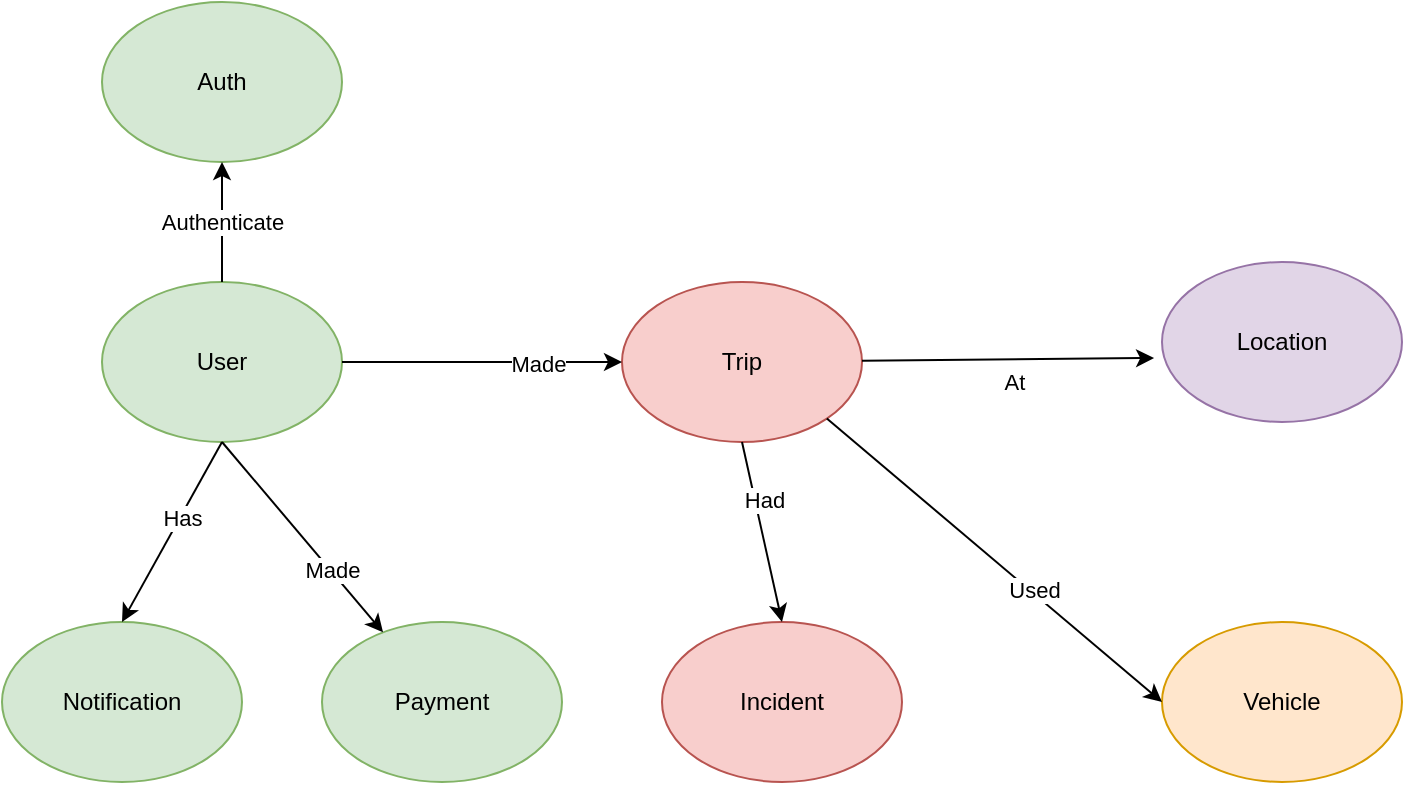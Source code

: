 <mxfile version="15.9.6" type="device"><diagram id="RUy2VtIboCnIaTiB6lHY" name="Page-1"><mxGraphModel dx="1422" dy="1931" grid="1" gridSize="10" guides="1" tooltips="1" connect="1" arrows="1" fold="1" page="1" pageScale="1" pageWidth="827" pageHeight="1169" math="0" shadow="0"><root><mxCell id="0"/><mxCell id="1" parent="0"/><mxCell id="Dcqkza0QBcPoN298Nycy-1" value="Trip" style="ellipse;whiteSpace=wrap;html=1;fillColor=#f8cecc;strokeColor=#b85450;" vertex="1" parent="1"><mxGeometry x="320" y="90" width="120" height="80" as="geometry"/></mxCell><mxCell id="Dcqkza0QBcPoN298Nycy-2" value="User" style="ellipse;whiteSpace=wrap;html=1;fillColor=#d5e8d4;strokeColor=#82b366;" vertex="1" parent="1"><mxGeometry x="60" y="90" width="120" height="80" as="geometry"/></mxCell><mxCell id="Dcqkza0QBcPoN298Nycy-3" value="Location" style="ellipse;whiteSpace=wrap;html=1;fillColor=#e1d5e7;strokeColor=#9673a6;" vertex="1" parent="1"><mxGeometry x="590" y="80" width="120" height="80" as="geometry"/></mxCell><mxCell id="Dcqkza0QBcPoN298Nycy-4" value="Vehicle" style="ellipse;whiteSpace=wrap;html=1;fillColor=#ffe6cc;strokeColor=#d79b00;" vertex="1" parent="1"><mxGeometry x="590" y="260" width="120" height="80" as="geometry"/></mxCell><mxCell id="Dcqkza0QBcPoN298Nycy-5" value="" style="endArrow=classic;html=1;rounded=0;exitX=1;exitY=1;exitDx=0;exitDy=0;entryX=0;entryY=0.5;entryDx=0;entryDy=0;" edge="1" parent="1" source="Dcqkza0QBcPoN298Nycy-1" target="Dcqkza0QBcPoN298Nycy-4"><mxGeometry width="50" height="50" relative="1" as="geometry"><mxPoint x="390" y="420" as="sourcePoint"/><mxPoint x="440" y="370" as="targetPoint"/></mxGeometry></mxCell><mxCell id="Dcqkza0QBcPoN298Nycy-9" value="Used" style="edgeLabel;html=1;align=center;verticalAlign=middle;resizable=0;points=[];" vertex="1" connectable="0" parent="Dcqkza0QBcPoN298Nycy-5"><mxGeometry x="0.219" y="2" relative="1" as="geometry"><mxPoint as="offset"/></mxGeometry></mxCell><mxCell id="Dcqkza0QBcPoN298Nycy-6" value="" style="endArrow=classic;html=1;rounded=0;entryX=-0.033;entryY=0.6;entryDx=0;entryDy=0;entryPerimeter=0;" edge="1" parent="1" source="Dcqkza0QBcPoN298Nycy-1" target="Dcqkza0QBcPoN298Nycy-3"><mxGeometry width="50" height="50" relative="1" as="geometry"><mxPoint x="390" y="420" as="sourcePoint"/><mxPoint x="440" y="370" as="targetPoint"/></mxGeometry></mxCell><mxCell id="Dcqkza0QBcPoN298Nycy-10" value="At" style="edgeLabel;html=1;align=center;verticalAlign=middle;resizable=0;points=[];" vertex="1" connectable="0" parent="Dcqkza0QBcPoN298Nycy-6"><mxGeometry x="0.501" y="-3" relative="1" as="geometry"><mxPoint x="-34" y="8" as="offset"/></mxGeometry></mxCell><mxCell id="Dcqkza0QBcPoN298Nycy-7" value="" style="endArrow=classic;html=1;rounded=0;exitX=1;exitY=0.5;exitDx=0;exitDy=0;entryX=0;entryY=0.5;entryDx=0;entryDy=0;" edge="1" parent="1" source="Dcqkza0QBcPoN298Nycy-2" target="Dcqkza0QBcPoN298Nycy-1"><mxGeometry width="50" height="50" relative="1" as="geometry"><mxPoint x="390" y="420" as="sourcePoint"/><mxPoint x="360" y="280" as="targetPoint"/></mxGeometry></mxCell><mxCell id="Dcqkza0QBcPoN298Nycy-8" value="Made" style="edgeLabel;html=1;align=center;verticalAlign=middle;resizable=0;points=[];" vertex="1" connectable="0" parent="Dcqkza0QBcPoN298Nycy-7"><mxGeometry x="0.4" y="-1" relative="1" as="geometry"><mxPoint as="offset"/></mxGeometry></mxCell><mxCell id="Dcqkza0QBcPoN298Nycy-11" value="Payment" style="ellipse;whiteSpace=wrap;html=1;fillColor=#d5e8d4;strokeColor=#82b366;" vertex="1" parent="1"><mxGeometry x="170" y="260" width="120" height="80" as="geometry"/></mxCell><mxCell id="Dcqkza0QBcPoN298Nycy-12" value="Auth" style="ellipse;whiteSpace=wrap;html=1;fillColor=#d5e8d4;strokeColor=#82b366;" vertex="1" parent="1"><mxGeometry x="60" y="-50" width="120" height="80" as="geometry"/></mxCell><mxCell id="Dcqkza0QBcPoN298Nycy-13" value="Incident" style="ellipse;whiteSpace=wrap;html=1;fillColor=#f8cecc;strokeColor=#b85450;" vertex="1" parent="1"><mxGeometry x="340" y="260" width="120" height="80" as="geometry"/></mxCell><mxCell id="Dcqkza0QBcPoN298Nycy-14" value="" style="endArrow=classic;html=1;rounded=0;entryX=0.5;entryY=0;entryDx=0;entryDy=0;exitX=0.5;exitY=1;exitDx=0;exitDy=0;" edge="1" parent="1" source="Dcqkza0QBcPoN298Nycy-1" target="Dcqkza0QBcPoN298Nycy-13"><mxGeometry width="50" height="50" relative="1" as="geometry"><mxPoint x="390" y="420" as="sourcePoint"/><mxPoint x="440" y="370" as="targetPoint"/></mxGeometry></mxCell><mxCell id="Dcqkza0QBcPoN298Nycy-15" value="Had" style="edgeLabel;html=1;align=center;verticalAlign=middle;resizable=0;points=[];" vertex="1" connectable="0" parent="Dcqkza0QBcPoN298Nycy-14"><mxGeometry x="0.368" y="4" relative="1" as="geometry"><mxPoint x="-7" y="-32" as="offset"/></mxGeometry></mxCell><mxCell id="Dcqkza0QBcPoN298Nycy-16" value="" style="endArrow=classic;html=1;rounded=0;exitX=0.5;exitY=1;exitDx=0;exitDy=0;" edge="1" parent="1" source="Dcqkza0QBcPoN298Nycy-2" target="Dcqkza0QBcPoN298Nycy-11"><mxGeometry width="50" height="50" relative="1" as="geometry"><mxPoint x="390" y="420" as="sourcePoint"/><mxPoint x="440" y="370" as="targetPoint"/></mxGeometry></mxCell><mxCell id="Dcqkza0QBcPoN298Nycy-17" value="Made" style="edgeLabel;html=1;align=center;verticalAlign=middle;resizable=0;points=[];" vertex="1" connectable="0" parent="Dcqkza0QBcPoN298Nycy-16"><mxGeometry x="0.346" y="1" relative="1" as="geometry"><mxPoint as="offset"/></mxGeometry></mxCell><mxCell id="Dcqkza0QBcPoN298Nycy-18" value="Authenticate" style="endArrow=classic;html=1;rounded=0;" edge="1" parent="1" source="Dcqkza0QBcPoN298Nycy-2" target="Dcqkza0QBcPoN298Nycy-12"><mxGeometry width="50" height="50" relative="1" as="geometry"><mxPoint x="390" y="420" as="sourcePoint"/><mxPoint x="440" y="370" as="targetPoint"/></mxGeometry></mxCell><mxCell id="Dcqkza0QBcPoN298Nycy-19" value="Notification" style="ellipse;whiteSpace=wrap;html=1;fillColor=#d5e8d4;strokeColor=#82b366;" vertex="1" parent="1"><mxGeometry x="10" y="260" width="120" height="80" as="geometry"/></mxCell><mxCell id="Dcqkza0QBcPoN298Nycy-20" value="" style="endArrow=classic;html=1;rounded=0;exitX=0.5;exitY=1;exitDx=0;exitDy=0;entryX=0.5;entryY=0;entryDx=0;entryDy=0;" edge="1" parent="1" source="Dcqkza0QBcPoN298Nycy-2" target="Dcqkza0QBcPoN298Nycy-19"><mxGeometry width="50" height="50" relative="1" as="geometry"><mxPoint x="390" y="320" as="sourcePoint"/><mxPoint x="440" y="270" as="targetPoint"/></mxGeometry></mxCell><mxCell id="Dcqkza0QBcPoN298Nycy-21" value="Has" style="edgeLabel;html=1;align=center;verticalAlign=middle;resizable=0;points=[];" vertex="1" connectable="0" parent="Dcqkza0QBcPoN298Nycy-20"><mxGeometry x="-0.175" y="1" relative="1" as="geometry"><mxPoint as="offset"/></mxGeometry></mxCell></root></mxGraphModel></diagram></mxfile>